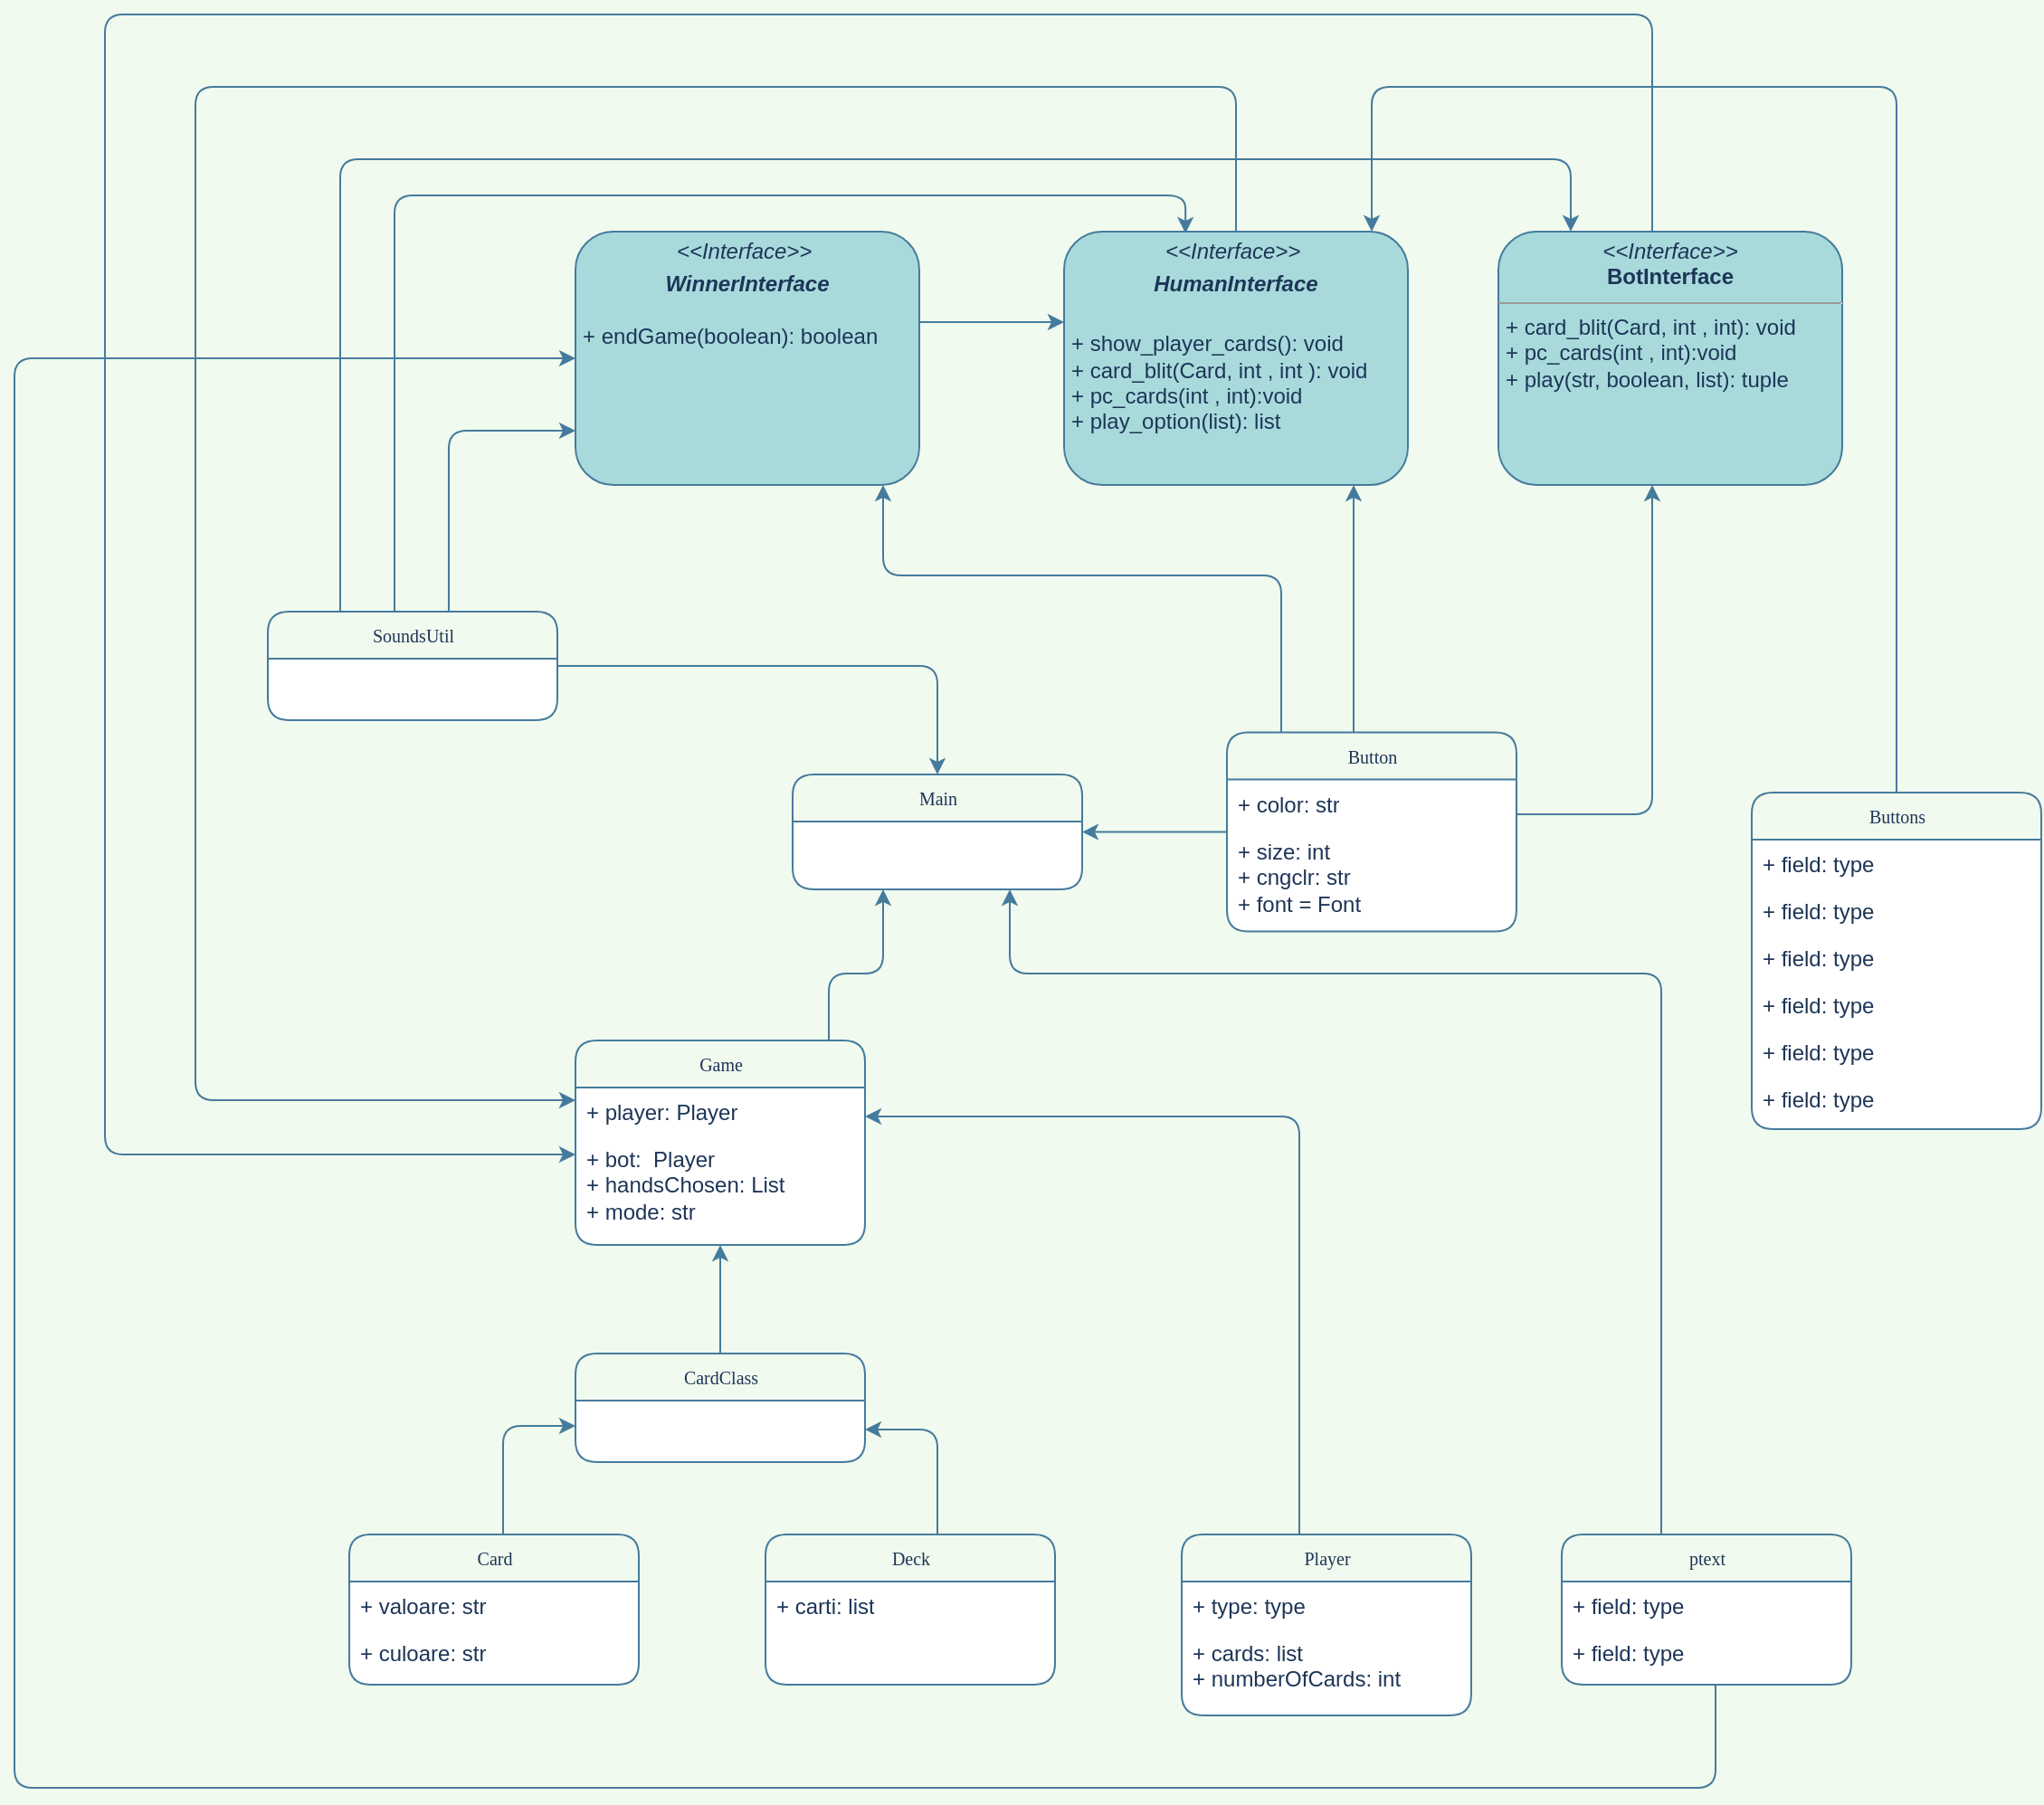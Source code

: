 <mxfile version="20.0.1" type="device"><diagram name="Page-1" id="c4acf3e9-155e-7222-9cf6-157b1a14988f"><mxGraphModel dx="2523" dy="1996" grid="1" gridSize="10" guides="1" tooltips="1" connect="1" arrows="1" fold="1" page="1" pageScale="1" pageWidth="850" pageHeight="1100" background="#F1FAEE" math="0" shadow="0"><root><mxCell id="0"/><mxCell id="1" parent="0"/><mxCell id="17acba5748e5396b-2" value="Buttons" style="swimlane;html=1;fontStyle=0;childLayout=stackLayout;horizontal=1;startSize=26;fillColor=none;horizontalStack=0;resizeParent=1;resizeLast=0;collapsible=1;marginBottom=0;swimlaneFillColor=#ffffff;rounded=1;shadow=0;comic=0;labelBackgroundColor=none;strokeWidth=1;fontFamily=Verdana;fontSize=10;align=center;strokeColor=#457B9D;fontColor=#1D3557;" parent="1" vertex="1"><mxGeometry x="370" y="230" width="160" height="186" as="geometry"/></mxCell><mxCell id="17acba5748e5396b-3" value="+ field: type" style="text;html=1;strokeColor=none;fillColor=none;align=left;verticalAlign=top;spacingLeft=4;spacingRight=4;whiteSpace=wrap;overflow=hidden;rotatable=0;points=[[0,0.5],[1,0.5]];portConstraint=eastwest;fontColor=#1D3557;rounded=1;" parent="17acba5748e5396b-2" vertex="1"><mxGeometry y="26" width="160" height="26" as="geometry"/></mxCell><mxCell id="17acba5748e5396b-4" value="+ field: type" style="text;html=1;strokeColor=none;fillColor=none;align=left;verticalAlign=top;spacingLeft=4;spacingRight=4;whiteSpace=wrap;overflow=hidden;rotatable=0;points=[[0,0.5],[1,0.5]];portConstraint=eastwest;fontColor=#1D3557;rounded=1;" parent="17acba5748e5396b-2" vertex="1"><mxGeometry y="52" width="160" height="26" as="geometry"/></mxCell><mxCell id="17acba5748e5396b-6" value="+ field: type" style="text;html=1;strokeColor=none;fillColor=none;align=left;verticalAlign=top;spacingLeft=4;spacingRight=4;whiteSpace=wrap;overflow=hidden;rotatable=0;points=[[0,0.5],[1,0.5]];portConstraint=eastwest;fontColor=#1D3557;rounded=1;" parent="17acba5748e5396b-2" vertex="1"><mxGeometry y="78" width="160" height="26" as="geometry"/></mxCell><mxCell id="17acba5748e5396b-9" value="+ field: type" style="text;html=1;strokeColor=none;fillColor=none;align=left;verticalAlign=top;spacingLeft=4;spacingRight=4;whiteSpace=wrap;overflow=hidden;rotatable=0;points=[[0,0.5],[1,0.5]];portConstraint=eastwest;fontColor=#1D3557;rounded=1;" parent="17acba5748e5396b-2" vertex="1"><mxGeometry y="104" width="160" height="26" as="geometry"/></mxCell><mxCell id="17acba5748e5396b-10" value="+ field: type" style="text;html=1;strokeColor=none;fillColor=none;align=left;verticalAlign=top;spacingLeft=4;spacingRight=4;whiteSpace=wrap;overflow=hidden;rotatable=0;points=[[0,0.5],[1,0.5]];portConstraint=eastwest;fontColor=#1D3557;rounded=1;" parent="17acba5748e5396b-2" vertex="1"><mxGeometry y="130" width="160" height="26" as="geometry"/></mxCell><mxCell id="17acba5748e5396b-8" value="+ field: type" style="text;html=1;strokeColor=none;fillColor=none;align=left;verticalAlign=top;spacingLeft=4;spacingRight=4;whiteSpace=wrap;overflow=hidden;rotatable=0;points=[[0,0.5],[1,0.5]];portConstraint=eastwest;fontColor=#1D3557;rounded=1;" parent="17acba5748e5396b-2" vertex="1"><mxGeometry y="156" width="160" height="26" as="geometry"/></mxCell><mxCell id="EAO7DlV7hsaYBzroUaQ4-41" style="edgeStyle=orthogonalEdgeStyle;rounded=1;orthogonalLoop=1;jettySize=auto;html=1;startArrow=none;startFill=0;endArrow=classic;endFill=1;labelBackgroundColor=#F1FAEE;strokeColor=#457B9D;fontColor=#1D3557;" edge="1" parent="1" source="17acba5748e5396b-20" target="5d2195bd80daf111-18"><mxGeometry relative="1" as="geometry"><Array as="points"><mxPoint x="-410" y="-120"/><mxPoint x="270" y="-120"/></Array></mxGeometry></mxCell><mxCell id="EAO7DlV7hsaYBzroUaQ4-51" style="edgeStyle=orthogonalEdgeStyle;rounded=1;orthogonalLoop=1;jettySize=auto;html=1;entryX=0.353;entryY=0.007;entryDx=0;entryDy=0;entryPerimeter=0;startArrow=none;startFill=0;endArrow=classic;endFill=1;labelBackgroundColor=#F1FAEE;strokeColor=#457B9D;fontColor=#1D3557;" edge="1" parent="1" source="17acba5748e5396b-20" target="5d2195bd80daf111-19"><mxGeometry relative="1" as="geometry"><Array as="points"><mxPoint x="-380" y="-100"/><mxPoint x="57" y="-100"/></Array></mxGeometry></mxCell><mxCell id="EAO7DlV7hsaYBzroUaQ4-52" style="edgeStyle=orthogonalEdgeStyle;rounded=1;orthogonalLoop=1;jettySize=auto;html=1;startArrow=none;startFill=0;endArrow=classic;endFill=1;labelBackgroundColor=#F1FAEE;strokeColor=#457B9D;fontColor=#1D3557;" edge="1" parent="1" source="17acba5748e5396b-20" target="5d2195bd80daf111-20"><mxGeometry relative="1" as="geometry"><Array as="points"><mxPoint x="-350" y="30"/></Array></mxGeometry></mxCell><mxCell id="17acba5748e5396b-20" value="SoundsUtil" style="swimlane;html=1;fontStyle=0;childLayout=stackLayout;horizontal=1;startSize=26;fillColor=none;horizontalStack=0;resizeParent=1;resizeLast=0;collapsible=1;marginBottom=0;swimlaneFillColor=#ffffff;rounded=1;shadow=0;comic=0;labelBackgroundColor=none;strokeWidth=1;fontFamily=Verdana;fontSize=10;align=center;strokeColor=#457B9D;fontColor=#1D3557;" parent="1" vertex="1"><mxGeometry x="-450" y="130" width="160" height="60" as="geometry"/></mxCell><mxCell id="EAO7DlV7hsaYBzroUaQ4-49" style="edgeStyle=orthogonalEdgeStyle;rounded=1;orthogonalLoop=1;jettySize=auto;html=1;startArrow=none;startFill=0;endArrow=classic;endFill=1;labelBackgroundColor=#F1FAEE;strokeColor=#457B9D;fontColor=#1D3557;" edge="1" parent="1" source="17acba5748e5396b-44" target="5d2195bd80daf111-1"><mxGeometry relative="1" as="geometry"><Array as="points"><mxPoint x="320" y="330"/><mxPoint x="-40" y="330"/></Array></mxGeometry></mxCell><mxCell id="EAO7DlV7hsaYBzroUaQ4-53" style="edgeStyle=orthogonalEdgeStyle;rounded=1;orthogonalLoop=1;jettySize=auto;html=1;startArrow=none;startFill=0;endArrow=classic;endFill=1;labelBackgroundColor=#F1FAEE;strokeColor=#457B9D;fontColor=#1D3557;" edge="1" parent="1" source="17acba5748e5396b-44" target="5d2195bd80daf111-20"><mxGeometry relative="1" as="geometry"><Array as="points"><mxPoint x="350" y="780"/><mxPoint x="-590" y="780"/><mxPoint x="-590" y="-10"/></Array></mxGeometry></mxCell><mxCell id="17acba5748e5396b-44" value="ptext" style="swimlane;html=1;fontStyle=0;childLayout=stackLayout;horizontal=1;startSize=26;fillColor=none;horizontalStack=0;resizeParent=1;resizeLast=0;collapsible=1;marginBottom=0;swimlaneFillColor=#ffffff;rounded=1;shadow=0;comic=0;labelBackgroundColor=none;strokeWidth=1;fontFamily=Verdana;fontSize=10;align=center;strokeColor=#457B9D;fontColor=#1D3557;" parent="1" vertex="1"><mxGeometry x="265" y="640" width="160" height="83" as="geometry"/></mxCell><mxCell id="17acba5748e5396b-45" value="+ field: type" style="text;html=1;strokeColor=none;fillColor=none;align=left;verticalAlign=top;spacingLeft=4;spacingRight=4;whiteSpace=wrap;overflow=hidden;rotatable=0;points=[[0,0.5],[1,0.5]];portConstraint=eastwest;fontColor=#1D3557;rounded=1;" parent="17acba5748e5396b-44" vertex="1"><mxGeometry y="26" width="160" height="26" as="geometry"/></mxCell><mxCell id="17acba5748e5396b-47" value="+ field: type" style="text;html=1;strokeColor=none;fillColor=none;align=left;verticalAlign=top;spacingLeft=4;spacingRight=4;whiteSpace=wrap;overflow=hidden;rotatable=0;points=[[0,0.5],[1,0.5]];portConstraint=eastwest;fontColor=#1D3557;rounded=1;" parent="17acba5748e5396b-44" vertex="1"><mxGeometry y="52" width="160" height="26" as="geometry"/></mxCell><mxCell id="5d2195bd80daf111-1" value="Main" style="swimlane;html=1;fontStyle=0;childLayout=stackLayout;horizontal=1;startSize=26;fillColor=none;horizontalStack=0;resizeParent=1;resizeLast=0;collapsible=1;marginBottom=0;swimlaneFillColor=#ffffff;rounded=1;shadow=0;comic=0;labelBackgroundColor=none;strokeWidth=1;fontFamily=Verdana;fontSize=10;align=center;strokeColor=#457B9D;fontColor=#1D3557;" parent="1" vertex="1"><mxGeometry x="-160" y="220" width="160" height="63.5" as="geometry"/></mxCell><mxCell id="EAO7DlV7hsaYBzroUaQ4-19" style="edgeStyle=orthogonalEdgeStyle;rounded=1;orthogonalLoop=1;jettySize=auto;html=1;startArrow=none;startFill=0;endArrow=classic;endFill=1;labelBackgroundColor=#F1FAEE;strokeColor=#457B9D;fontColor=#1D3557;" edge="1" parent="1" source="5d2195bd80daf111-5" target="5d2195bd80daf111-20"><mxGeometry relative="1" as="geometry"><Array as="points"><mxPoint x="110" y="110"/><mxPoint x="-110" y="110"/></Array></mxGeometry></mxCell><mxCell id="EAO7DlV7hsaYBzroUaQ4-39" style="edgeStyle=orthogonalEdgeStyle;rounded=1;orthogonalLoop=1;jettySize=auto;html=1;startArrow=none;startFill=0;endArrow=classic;endFill=1;labelBackgroundColor=#F1FAEE;strokeColor=#457B9D;fontColor=#1D3557;" edge="1" parent="1" source="5d2195bd80daf111-5" target="5d2195bd80daf111-1"><mxGeometry relative="1" as="geometry"><Array as="points"><mxPoint x="50" y="252"/><mxPoint x="50" y="252"/></Array></mxGeometry></mxCell><mxCell id="5d2195bd80daf111-5" value="Button" style="swimlane;html=1;fontStyle=0;childLayout=stackLayout;horizontal=1;startSize=26;fillColor=none;horizontalStack=0;resizeParent=1;resizeLast=0;collapsible=1;marginBottom=0;swimlaneFillColor=#ffffff;rounded=1;shadow=0;comic=0;labelBackgroundColor=none;strokeWidth=1;fontFamily=Verdana;fontSize=10;align=center;strokeColor=#457B9D;fontColor=#1D3557;" parent="1" vertex="1"><mxGeometry x="80" y="196.75" width="160" height="110" as="geometry"/></mxCell><mxCell id="5d2195bd80daf111-6" value="+ color: str" style="text;html=1;strokeColor=none;fillColor=none;align=left;verticalAlign=top;spacingLeft=4;spacingRight=4;whiteSpace=wrap;overflow=hidden;rotatable=0;points=[[0,0.5],[1,0.5]];portConstraint=eastwest;fontColor=#1D3557;rounded=1;" parent="5d2195bd80daf111-5" vertex="1"><mxGeometry y="26" width="160" height="26" as="geometry"/></mxCell><mxCell id="5d2195bd80daf111-7" value="+ size: int&lt;br&gt;+ cngclr: str&lt;br&gt;+ font = Font" style="text;html=1;strokeColor=none;fillColor=none;align=left;verticalAlign=top;spacingLeft=4;spacingRight=4;whiteSpace=wrap;overflow=hidden;rotatable=0;points=[[0,0.5],[1,0.5]];portConstraint=eastwest;fontColor=#1D3557;rounded=1;" parent="5d2195bd80daf111-5" vertex="1"><mxGeometry y="52" width="160" height="58" as="geometry"/></mxCell><mxCell id="EAO7DlV7hsaYBzroUaQ4-14" style="edgeStyle=orthogonalEdgeStyle;rounded=1;orthogonalLoop=1;jettySize=auto;html=1;endArrow=none;endFill=0;startArrow=classic;startFill=1;labelBackgroundColor=#F1FAEE;strokeColor=#457B9D;fontColor=#1D3557;" edge="1" parent="1" source="5d2195bd80daf111-18" target="5d2195bd80daf111-5"><mxGeometry relative="1" as="geometry"><Array as="points"><mxPoint x="315" y="242"/></Array></mxGeometry></mxCell><mxCell id="EAO7DlV7hsaYBzroUaQ4-36" style="edgeStyle=orthogonalEdgeStyle;rounded=1;orthogonalLoop=1;jettySize=auto;html=1;startArrow=none;startFill=0;endArrow=classic;endFill=1;labelBackgroundColor=#F1FAEE;strokeColor=#457B9D;fontColor=#1D3557;" edge="1" parent="1" source="5d2195bd80daf111-18" target="EAO7DlV7hsaYBzroUaQ4-11"><mxGeometry relative="1" as="geometry"><Array as="points"><mxPoint x="315" y="-200"/><mxPoint x="-540" y="-200"/><mxPoint x="-540" y="430"/></Array></mxGeometry></mxCell><mxCell id="5d2195bd80daf111-18" value="&lt;p style=&quot;margin:0px;margin-top:4px;text-align:center;&quot;&gt;&lt;i&gt;&amp;lt;&amp;lt;Interface&amp;gt;&amp;gt;&lt;/i&gt;&lt;br&gt;&lt;b&gt;BotInterface&lt;/b&gt;&lt;/p&gt;&lt;hr size=&quot;1&quot;&gt;&lt;p style=&quot;margin:0px;margin-left:4px;&quot;&gt;&lt;/p&gt;&lt;p style=&quot;margin:0px;margin-left:4px;&quot;&gt;+&amp;nbsp;&lt;span style=&quot;background-color: initial;&quot;&gt;card_blit(Card,&amp;nbsp;&lt;/span&gt;int , int&lt;span style=&quot;background-color: initial;&quot;&gt;): void&lt;/span&gt;&lt;/p&gt;&lt;p style=&quot;margin: 0px 0px 0px 4px;&quot;&gt;+ pc_cards(int , int):void&lt;/p&gt;&lt;p style=&quot;margin: 0px 0px 0px 4px;&quot;&gt;+ play(str, boolean, list): tuple&lt;/p&gt;" style="verticalAlign=top;align=left;overflow=fill;fontSize=12;fontFamily=Helvetica;html=1;rounded=1;shadow=0;comic=0;labelBackgroundColor=none;strokeWidth=1;fillColor=#A8DADC;strokeColor=#457B9D;fontColor=#1D3557;" parent="1" vertex="1"><mxGeometry x="230" y="-80" width="190" height="140" as="geometry"/></mxCell><mxCell id="EAO7DlV7hsaYBzroUaQ4-16" style="edgeStyle=orthogonalEdgeStyle;rounded=1;orthogonalLoop=1;jettySize=auto;html=1;endArrow=none;endFill=0;startArrow=classic;startFill=1;labelBackgroundColor=#F1FAEE;strokeColor=#457B9D;fontColor=#1D3557;" edge="1" parent="1" source="5d2195bd80daf111-19" target="5d2195bd80daf111-5"><mxGeometry relative="1" as="geometry"><Array as="points"><mxPoint x="150" y="110"/><mxPoint x="150" y="110"/></Array></mxGeometry></mxCell><mxCell id="EAO7DlV7hsaYBzroUaQ4-17" style="edgeStyle=orthogonalEdgeStyle;rounded=1;orthogonalLoop=1;jettySize=auto;html=1;endArrow=none;endFill=0;startArrow=classic;startFill=1;labelBackgroundColor=#F1FAEE;strokeColor=#457B9D;fontColor=#1D3557;" edge="1" parent="1" source="5d2195bd80daf111-19" target="17acba5748e5396b-2"><mxGeometry relative="1" as="geometry"><Array as="points"><mxPoint x="160" y="-160"/><mxPoint x="450" y="-160"/></Array></mxGeometry></mxCell><mxCell id="EAO7DlV7hsaYBzroUaQ4-46" style="edgeStyle=orthogonalEdgeStyle;rounded=1;orthogonalLoop=1;jettySize=auto;html=1;startArrow=none;startFill=0;endArrow=classic;endFill=1;labelBackgroundColor=#F1FAEE;strokeColor=#457B9D;fontColor=#1D3557;" edge="1" parent="1" source="5d2195bd80daf111-19" target="EAO7DlV7hsaYBzroUaQ4-11"><mxGeometry relative="1" as="geometry"><Array as="points"><mxPoint x="85" y="-160"/><mxPoint x="-490" y="-160"/><mxPoint x="-490" y="400"/></Array></mxGeometry></mxCell><mxCell id="5d2195bd80daf111-19" value="&lt;p style=&quot;margin:0px;margin-top:4px;text-align:center;&quot;&gt;&lt;i&gt;&amp;lt;&amp;lt;Interface&amp;gt;&amp;gt;&amp;nbsp;&lt;/i&gt;&lt;/p&gt;&lt;p style=&quot;margin:0px;margin-top:4px;text-align:center;&quot;&gt;&lt;i&gt;&lt;b&gt;HumanInterface&lt;/b&gt;&lt;/i&gt;&lt;br&gt;&lt;/p&gt;&lt;p style=&quot;margin:0px;margin-top:4px;text-align:center;&quot;&gt;&lt;i&gt;&lt;b&gt;&lt;br&gt;&lt;/b&gt;&lt;/i&gt;&lt;/p&gt;&lt;p style=&quot;margin:0px;margin-left:4px;&quot;&gt;&lt;/p&gt;&lt;p style=&quot;margin:0px;margin-left:4px;&quot;&gt;+ show_player_cards(): void&lt;br&gt;+ card_blit(Card, int , int ): void&lt;/p&gt;&lt;p style=&quot;margin:0px;margin-left:4px;&quot;&gt;+ pc_cards(int , int):void&lt;/p&gt;&lt;p style=&quot;margin:0px;margin-left:4px;&quot;&gt;+ play_option(list): list&lt;/p&gt;" style="verticalAlign=top;align=left;overflow=fill;fontSize=12;fontFamily=Helvetica;html=1;rounded=1;shadow=0;comic=0;labelBackgroundColor=none;strokeWidth=1;fillColor=#A8DADC;strokeColor=#457B9D;fontColor=#1D3557;" parent="1" vertex="1"><mxGeometry x="-10" y="-80" width="190" height="140" as="geometry"/></mxCell><mxCell id="EAO7DlV7hsaYBzroUaQ4-45" value="" style="edgeStyle=orthogonalEdgeStyle;rounded=1;orthogonalLoop=1;jettySize=auto;html=1;startArrow=none;startFill=0;endArrow=classic;endFill=1;labelBackgroundColor=#F1FAEE;strokeColor=#457B9D;fontColor=#1D3557;" edge="1" parent="1" source="5d2195bd80daf111-20" target="5d2195bd80daf111-19"><mxGeometry relative="1" as="geometry"><Array as="points"><mxPoint x="-50" y="-30"/><mxPoint x="-50" y="-30"/></Array></mxGeometry></mxCell><mxCell id="5d2195bd80daf111-20" value="&lt;p style=&quot;margin:0px;margin-top:4px;text-align:center;&quot;&gt;&lt;i&gt;&amp;lt;&amp;lt;Interface&amp;gt;&amp;gt;&lt;b&gt;&amp;nbsp;&lt;/b&gt;&lt;/i&gt;&lt;br&gt;&lt;/p&gt;&lt;p style=&quot;margin:0px;margin-top:4px;text-align:center;&quot;&gt;&lt;i&gt;&lt;b&gt;WinnerInterface&lt;/b&gt;&lt;/i&gt;&lt;/p&gt;&lt;p style=&quot;margin:0px;margin-left:4px;&quot;&gt;&lt;/p&gt;&lt;p style=&quot;margin:0px;margin-left:4px;&quot;&gt;&lt;br&gt;+ endGame(boolean): boolean&lt;br&gt;&lt;/p&gt;" style="verticalAlign=top;align=left;overflow=fill;fontSize=12;fontFamily=Helvetica;html=1;rounded=1;shadow=0;comic=0;labelBackgroundColor=none;strokeWidth=1;fillColor=#A8DADC;strokeColor=#457B9D;fontColor=#1D3557;" parent="1" vertex="1"><mxGeometry x="-280" y="-80" width="190" height="140" as="geometry"/></mxCell><mxCell id="EAO7DlV7hsaYBzroUaQ4-48" style="edgeStyle=orthogonalEdgeStyle;rounded=1;orthogonalLoop=1;jettySize=auto;html=1;startArrow=none;startFill=0;endArrow=classic;endFill=1;labelBackgroundColor=#F1FAEE;strokeColor=#457B9D;fontColor=#1D3557;" edge="1" parent="1" source="EAO7DlV7hsaYBzroUaQ4-2" target="EAO7DlV7hsaYBzroUaQ4-11"><mxGeometry relative="1" as="geometry"><Array as="points"><mxPoint x="120" y="409"/></Array></mxGeometry></mxCell><mxCell id="EAO7DlV7hsaYBzroUaQ4-2" value="Player" style="swimlane;html=1;fontStyle=0;childLayout=stackLayout;horizontal=1;startSize=26;fillColor=none;horizontalStack=0;resizeParent=1;resizeLast=0;collapsible=1;marginBottom=0;swimlaneFillColor=#ffffff;rounded=1;shadow=0;comic=0;labelBackgroundColor=none;strokeWidth=1;fontFamily=Verdana;fontSize=10;align=center;strokeColor=#457B9D;fontColor=#1D3557;" vertex="1" parent="1"><mxGeometry x="55" y="640" width="160" height="100" as="geometry"/></mxCell><mxCell id="EAO7DlV7hsaYBzroUaQ4-3" value="+ type: type" style="text;html=1;strokeColor=none;fillColor=none;align=left;verticalAlign=top;spacingLeft=4;spacingRight=4;whiteSpace=wrap;overflow=hidden;rotatable=0;points=[[0,0.5],[1,0.5]];portConstraint=eastwest;fontColor=#1D3557;rounded=1;" vertex="1" parent="EAO7DlV7hsaYBzroUaQ4-2"><mxGeometry y="26" width="160" height="26" as="geometry"/></mxCell><mxCell id="EAO7DlV7hsaYBzroUaQ4-4" value="+ cards: list&lt;br&gt;+ numberOfCards: int" style="text;html=1;strokeColor=none;fillColor=none;align=left;verticalAlign=top;spacingLeft=4;spacingRight=4;whiteSpace=wrap;overflow=hidden;rotatable=0;points=[[0,0.5],[1,0.5]];portConstraint=eastwest;fontColor=#1D3557;rounded=1;" vertex="1" parent="EAO7DlV7hsaYBzroUaQ4-2"><mxGeometry y="52" width="160" height="48" as="geometry"/></mxCell><mxCell id="EAO7DlV7hsaYBzroUaQ4-30" style="edgeStyle=orthogonalEdgeStyle;rounded=1;orthogonalLoop=1;jettySize=auto;html=1;startArrow=none;startFill=0;endArrow=classic;endFill=1;labelBackgroundColor=#F1FAEE;strokeColor=#457B9D;fontColor=#1D3557;" edge="1" parent="1" source="EAO7DlV7hsaYBzroUaQ4-8" target="EAO7DlV7hsaYBzroUaQ4-26"><mxGeometry relative="1" as="geometry"><Array as="points"><mxPoint x="-320" y="580"/></Array></mxGeometry></mxCell><mxCell id="EAO7DlV7hsaYBzroUaQ4-8" value="Card" style="swimlane;html=1;fontStyle=0;childLayout=stackLayout;horizontal=1;startSize=26;fillColor=none;horizontalStack=0;resizeParent=1;resizeLast=0;collapsible=1;marginBottom=0;swimlaneFillColor=#ffffff;rounded=1;shadow=0;comic=0;labelBackgroundColor=none;strokeWidth=1;fontFamily=Verdana;fontSize=10;align=center;strokeColor=#457B9D;fontColor=#1D3557;" vertex="1" parent="1"><mxGeometry x="-405" y="640" width="160" height="83" as="geometry"/></mxCell><mxCell id="EAO7DlV7hsaYBzroUaQ4-9" value="+ valoare: str" style="text;html=1;strokeColor=none;fillColor=none;align=left;verticalAlign=top;spacingLeft=4;spacingRight=4;whiteSpace=wrap;overflow=hidden;rotatable=0;points=[[0,0.5],[1,0.5]];portConstraint=eastwest;fontColor=#1D3557;rounded=1;" vertex="1" parent="EAO7DlV7hsaYBzroUaQ4-8"><mxGeometry y="26" width="160" height="26" as="geometry"/></mxCell><mxCell id="EAO7DlV7hsaYBzroUaQ4-10" value="+ culoare: str" style="text;html=1;strokeColor=none;fillColor=none;align=left;verticalAlign=top;spacingLeft=4;spacingRight=4;whiteSpace=wrap;overflow=hidden;rotatable=0;points=[[0,0.5],[1,0.5]];portConstraint=eastwest;fontColor=#1D3557;rounded=1;" vertex="1" parent="EAO7DlV7hsaYBzroUaQ4-8"><mxGeometry y="52" width="160" height="26" as="geometry"/></mxCell><mxCell id="EAO7DlV7hsaYBzroUaQ4-44" style="edgeStyle=orthogonalEdgeStyle;rounded=1;orthogonalLoop=1;jettySize=auto;html=1;startArrow=none;startFill=0;endArrow=classic;endFill=1;labelBackgroundColor=#F1FAEE;strokeColor=#457B9D;fontColor=#1D3557;" edge="1" parent="1" source="EAO7DlV7hsaYBzroUaQ4-11" target="5d2195bd80daf111-1"><mxGeometry relative="1" as="geometry"><Array as="points"><mxPoint x="-140" y="330"/><mxPoint x="-110" y="330"/></Array></mxGeometry></mxCell><mxCell id="EAO7DlV7hsaYBzroUaQ4-11" value="Game" style="swimlane;html=1;fontStyle=0;childLayout=stackLayout;horizontal=1;startSize=26;fillColor=none;horizontalStack=0;resizeParent=1;resizeLast=0;collapsible=1;marginBottom=0;swimlaneFillColor=#ffffff;rounded=1;shadow=0;comic=0;labelBackgroundColor=none;strokeWidth=1;fontFamily=Verdana;fontSize=10;align=center;strokeColor=#457B9D;fontColor=#1D3557;" vertex="1" parent="1"><mxGeometry x="-280" y="367" width="160" height="113" as="geometry"/></mxCell><mxCell id="EAO7DlV7hsaYBzroUaQ4-12" value="+ player: Player" style="text;html=1;strokeColor=none;fillColor=none;align=left;verticalAlign=top;spacingLeft=4;spacingRight=4;whiteSpace=wrap;overflow=hidden;rotatable=0;points=[[0,0.5],[1,0.5]];portConstraint=eastwest;fontColor=#1D3557;rounded=1;" vertex="1" parent="EAO7DlV7hsaYBzroUaQ4-11"><mxGeometry y="26" width="160" height="26" as="geometry"/></mxCell><mxCell id="EAO7DlV7hsaYBzroUaQ4-13" value="+ bot:&amp;nbsp; Player&lt;br&gt;+ handsChosen: List&lt;br&gt;+ mode: str" style="text;html=1;strokeColor=none;fillColor=none;align=left;verticalAlign=top;spacingLeft=4;spacingRight=4;whiteSpace=wrap;overflow=hidden;rotatable=0;points=[[0,0.5],[1,0.5]];portConstraint=eastwest;fontColor=#1D3557;rounded=1;" vertex="1" parent="EAO7DlV7hsaYBzroUaQ4-11"><mxGeometry y="52" width="160" height="58" as="geometry"/></mxCell><mxCell id="EAO7DlV7hsaYBzroUaQ4-29" style="edgeStyle=orthogonalEdgeStyle;rounded=1;orthogonalLoop=1;jettySize=auto;html=1;startArrow=none;startFill=0;endArrow=classic;endFill=1;labelBackgroundColor=#F1FAEE;strokeColor=#457B9D;fontColor=#1D3557;" edge="1" parent="1" source="EAO7DlV7hsaYBzroUaQ4-23" target="EAO7DlV7hsaYBzroUaQ4-26"><mxGeometry relative="1" as="geometry"><Array as="points"><mxPoint x="-80" y="582"/></Array></mxGeometry></mxCell><mxCell id="EAO7DlV7hsaYBzroUaQ4-23" value="Deck" style="swimlane;html=1;fontStyle=0;childLayout=stackLayout;horizontal=1;startSize=26;fillColor=none;horizontalStack=0;resizeParent=1;resizeLast=0;collapsible=1;marginBottom=0;swimlaneFillColor=#ffffff;rounded=1;shadow=0;comic=0;labelBackgroundColor=none;strokeWidth=1;fontFamily=Verdana;fontSize=10;align=center;strokeColor=#457B9D;fontColor=#1D3557;" vertex="1" parent="1"><mxGeometry x="-175" y="640" width="160" height="83" as="geometry"/></mxCell><mxCell id="EAO7DlV7hsaYBzroUaQ4-24" value="+ carti: list" style="text;html=1;strokeColor=none;fillColor=none;align=left;verticalAlign=top;spacingLeft=4;spacingRight=4;whiteSpace=wrap;overflow=hidden;rotatable=0;points=[[0,0.5],[1,0.5]];portConstraint=eastwest;fontColor=#1D3557;rounded=1;" vertex="1" parent="EAO7DlV7hsaYBzroUaQ4-23"><mxGeometry y="26" width="160" height="26" as="geometry"/></mxCell><mxCell id="EAO7DlV7hsaYBzroUaQ4-35" style="edgeStyle=orthogonalEdgeStyle;rounded=1;orthogonalLoop=1;jettySize=auto;html=1;startArrow=none;startFill=0;endArrow=classic;endFill=1;labelBackgroundColor=#F1FAEE;strokeColor=#457B9D;fontColor=#1D3557;" edge="1" parent="1" source="EAO7DlV7hsaYBzroUaQ4-26" target="EAO7DlV7hsaYBzroUaQ4-11"><mxGeometry relative="1" as="geometry"/></mxCell><mxCell id="EAO7DlV7hsaYBzroUaQ4-26" value="CardClass" style="swimlane;html=1;fontStyle=0;childLayout=stackLayout;horizontal=1;startSize=26;fillColor=none;horizontalStack=0;resizeParent=1;resizeLast=0;collapsible=1;marginBottom=0;swimlaneFillColor=#ffffff;rounded=1;shadow=0;comic=0;labelBackgroundColor=none;strokeWidth=1;fontFamily=Verdana;fontSize=10;align=center;strokeColor=#457B9D;fontColor=#1D3557;" vertex="1" parent="1"><mxGeometry x="-280" y="540" width="160" height="60" as="geometry"/></mxCell><mxCell id="EAO7DlV7hsaYBzroUaQ4-50" style="edgeStyle=orthogonalEdgeStyle;rounded=1;orthogonalLoop=1;jettySize=auto;html=1;startArrow=none;startFill=0;endArrow=classic;endFill=1;labelBackgroundColor=#F1FAEE;strokeColor=#457B9D;fontColor=#1D3557;" edge="1" parent="1" source="17acba5748e5396b-20" target="5d2195bd80daf111-1"><mxGeometry relative="1" as="geometry"><Array as="points"><mxPoint x="-80" y="160"/></Array></mxGeometry></mxCell></root></mxGraphModel></diagram></mxfile>